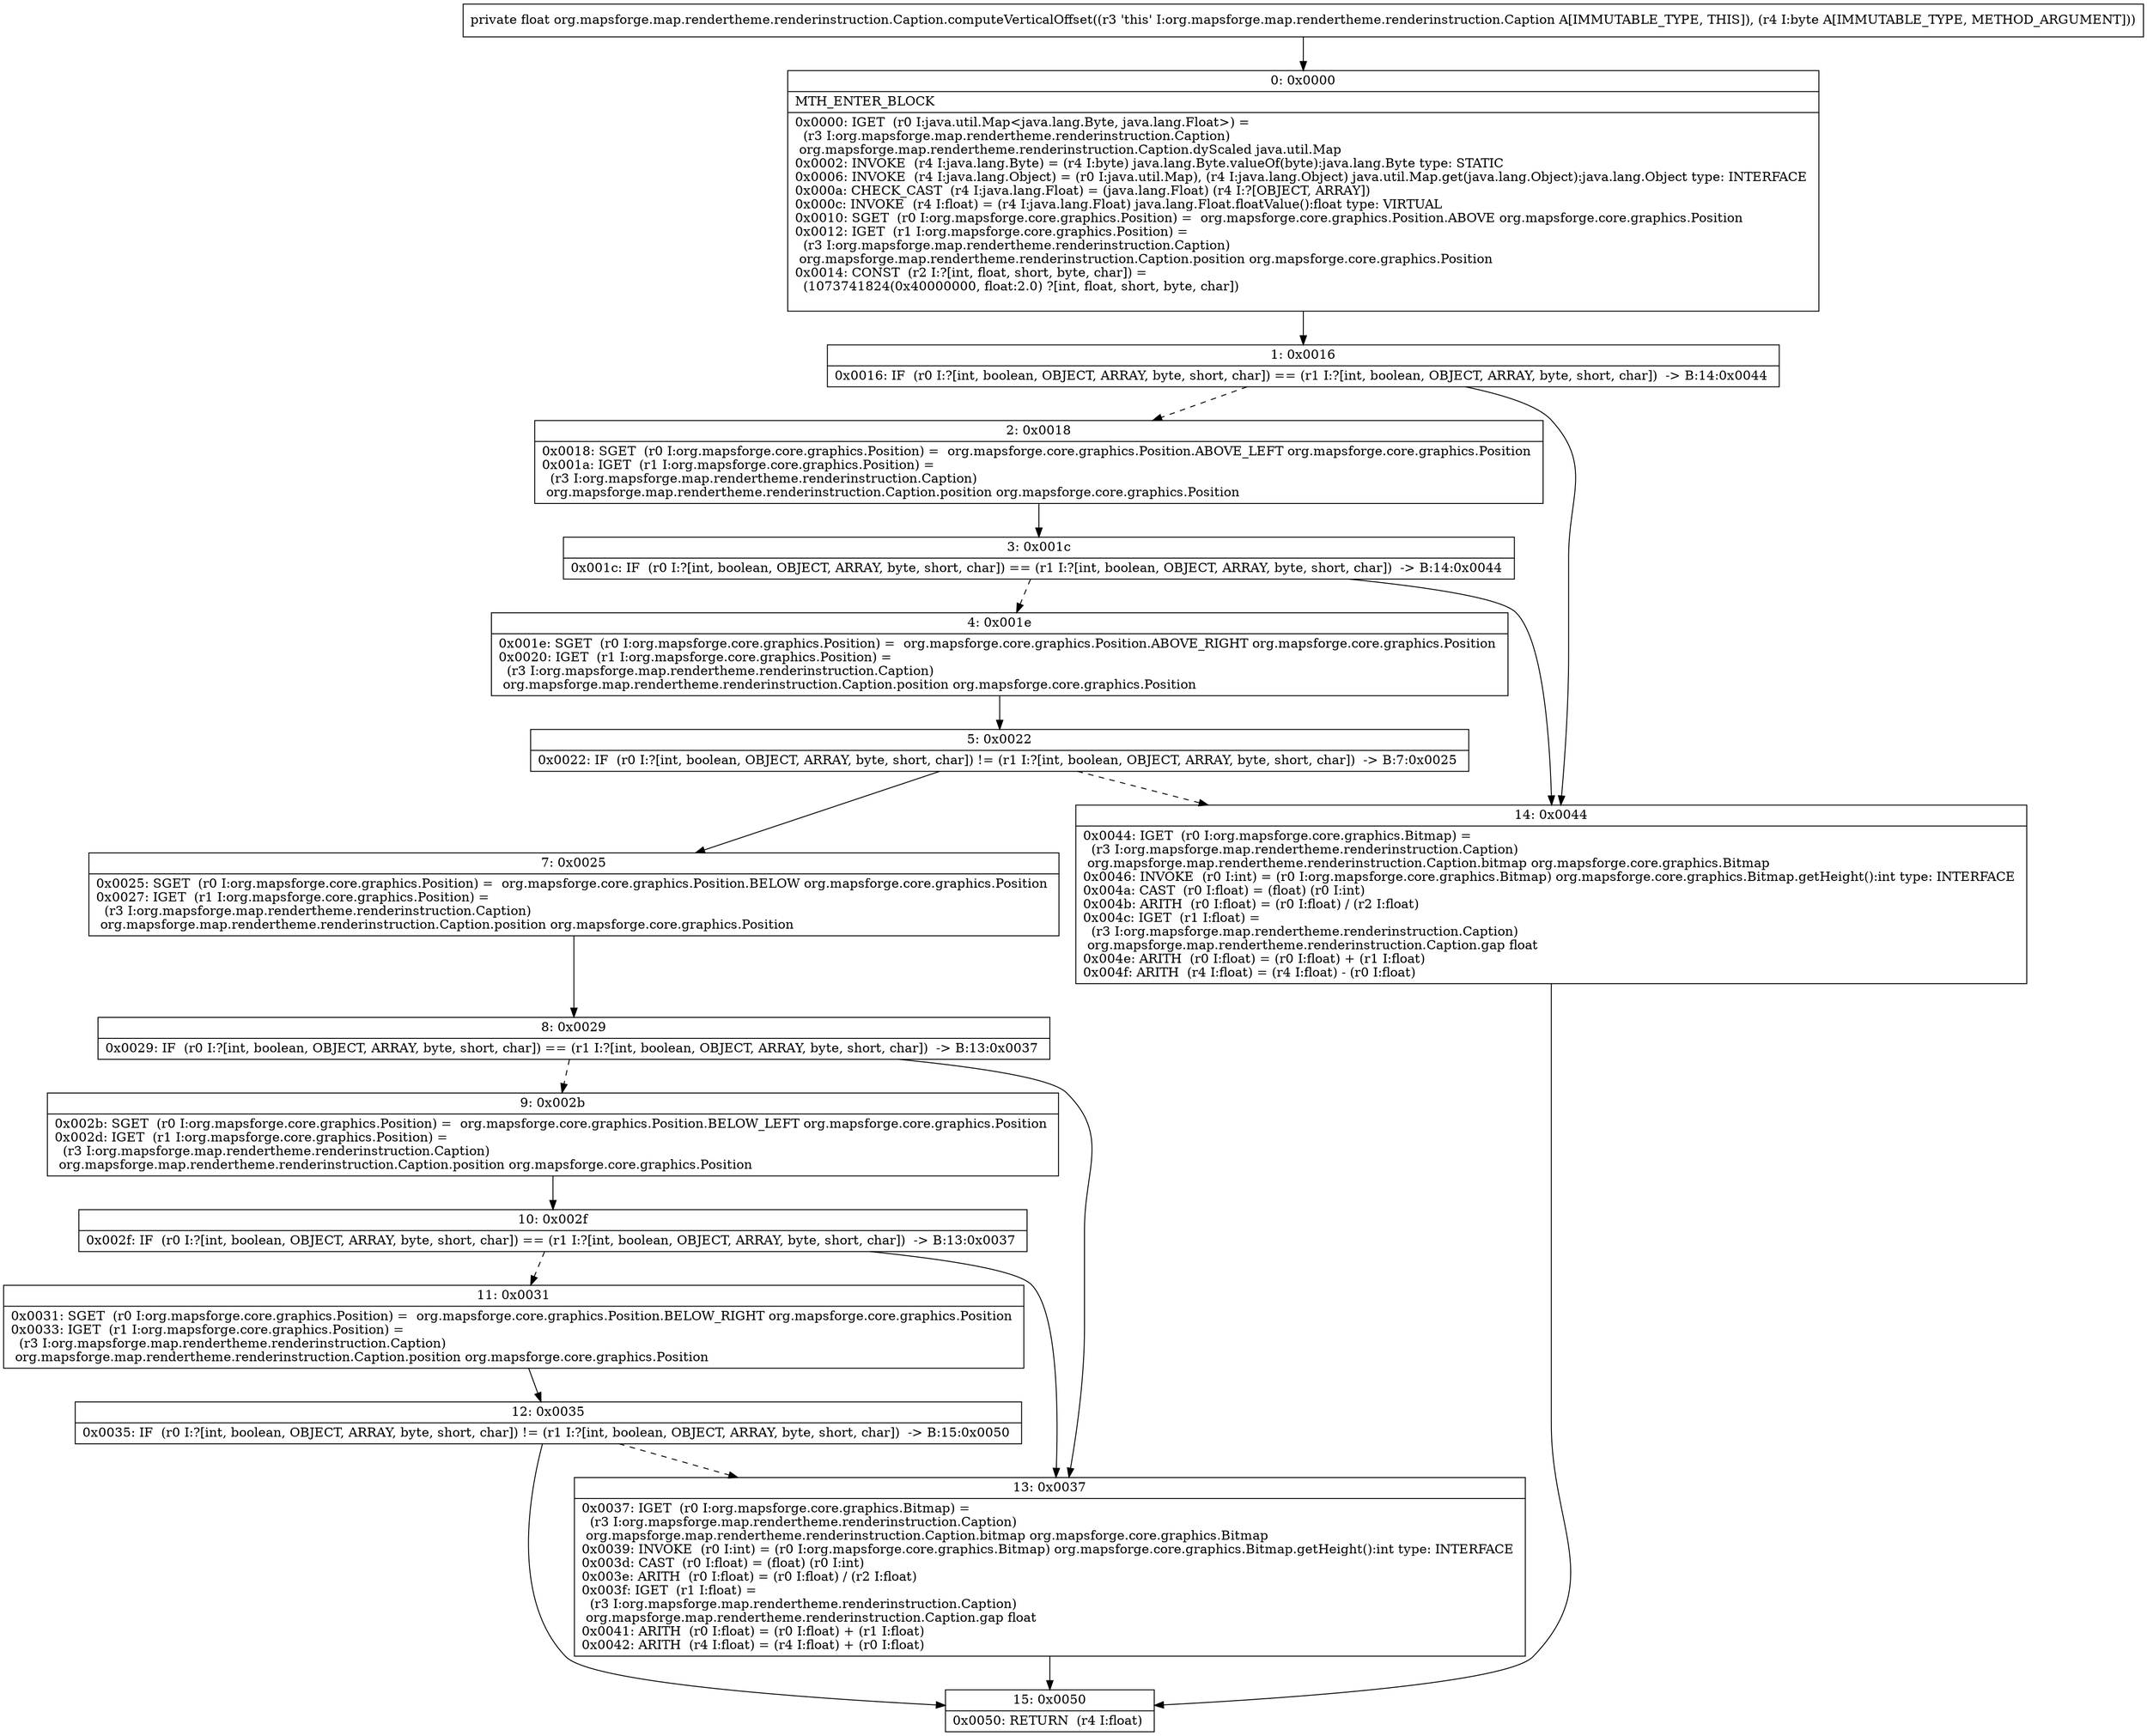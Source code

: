 digraph "CFG fororg.mapsforge.map.rendertheme.renderinstruction.Caption.computeVerticalOffset(B)F" {
Node_0 [shape=record,label="{0\:\ 0x0000|MTH_ENTER_BLOCK\l|0x0000: IGET  (r0 I:java.util.Map\<java.lang.Byte, java.lang.Float\>) = \l  (r3 I:org.mapsforge.map.rendertheme.renderinstruction.Caption)\l org.mapsforge.map.rendertheme.renderinstruction.Caption.dyScaled java.util.Map \l0x0002: INVOKE  (r4 I:java.lang.Byte) = (r4 I:byte) java.lang.Byte.valueOf(byte):java.lang.Byte type: STATIC \l0x0006: INVOKE  (r4 I:java.lang.Object) = (r0 I:java.util.Map), (r4 I:java.lang.Object) java.util.Map.get(java.lang.Object):java.lang.Object type: INTERFACE \l0x000a: CHECK_CAST  (r4 I:java.lang.Float) = (java.lang.Float) (r4 I:?[OBJECT, ARRAY]) \l0x000c: INVOKE  (r4 I:float) = (r4 I:java.lang.Float) java.lang.Float.floatValue():float type: VIRTUAL \l0x0010: SGET  (r0 I:org.mapsforge.core.graphics.Position) =  org.mapsforge.core.graphics.Position.ABOVE org.mapsforge.core.graphics.Position \l0x0012: IGET  (r1 I:org.mapsforge.core.graphics.Position) = \l  (r3 I:org.mapsforge.map.rendertheme.renderinstruction.Caption)\l org.mapsforge.map.rendertheme.renderinstruction.Caption.position org.mapsforge.core.graphics.Position \l0x0014: CONST  (r2 I:?[int, float, short, byte, char]) = \l  (1073741824(0x40000000, float:2.0) ?[int, float, short, byte, char])\l \l}"];
Node_1 [shape=record,label="{1\:\ 0x0016|0x0016: IF  (r0 I:?[int, boolean, OBJECT, ARRAY, byte, short, char]) == (r1 I:?[int, boolean, OBJECT, ARRAY, byte, short, char])  \-\> B:14:0x0044 \l}"];
Node_2 [shape=record,label="{2\:\ 0x0018|0x0018: SGET  (r0 I:org.mapsforge.core.graphics.Position) =  org.mapsforge.core.graphics.Position.ABOVE_LEFT org.mapsforge.core.graphics.Position \l0x001a: IGET  (r1 I:org.mapsforge.core.graphics.Position) = \l  (r3 I:org.mapsforge.map.rendertheme.renderinstruction.Caption)\l org.mapsforge.map.rendertheme.renderinstruction.Caption.position org.mapsforge.core.graphics.Position \l}"];
Node_3 [shape=record,label="{3\:\ 0x001c|0x001c: IF  (r0 I:?[int, boolean, OBJECT, ARRAY, byte, short, char]) == (r1 I:?[int, boolean, OBJECT, ARRAY, byte, short, char])  \-\> B:14:0x0044 \l}"];
Node_4 [shape=record,label="{4\:\ 0x001e|0x001e: SGET  (r0 I:org.mapsforge.core.graphics.Position) =  org.mapsforge.core.graphics.Position.ABOVE_RIGHT org.mapsforge.core.graphics.Position \l0x0020: IGET  (r1 I:org.mapsforge.core.graphics.Position) = \l  (r3 I:org.mapsforge.map.rendertheme.renderinstruction.Caption)\l org.mapsforge.map.rendertheme.renderinstruction.Caption.position org.mapsforge.core.graphics.Position \l}"];
Node_5 [shape=record,label="{5\:\ 0x0022|0x0022: IF  (r0 I:?[int, boolean, OBJECT, ARRAY, byte, short, char]) != (r1 I:?[int, boolean, OBJECT, ARRAY, byte, short, char])  \-\> B:7:0x0025 \l}"];
Node_7 [shape=record,label="{7\:\ 0x0025|0x0025: SGET  (r0 I:org.mapsforge.core.graphics.Position) =  org.mapsforge.core.graphics.Position.BELOW org.mapsforge.core.graphics.Position \l0x0027: IGET  (r1 I:org.mapsforge.core.graphics.Position) = \l  (r3 I:org.mapsforge.map.rendertheme.renderinstruction.Caption)\l org.mapsforge.map.rendertheme.renderinstruction.Caption.position org.mapsforge.core.graphics.Position \l}"];
Node_8 [shape=record,label="{8\:\ 0x0029|0x0029: IF  (r0 I:?[int, boolean, OBJECT, ARRAY, byte, short, char]) == (r1 I:?[int, boolean, OBJECT, ARRAY, byte, short, char])  \-\> B:13:0x0037 \l}"];
Node_9 [shape=record,label="{9\:\ 0x002b|0x002b: SGET  (r0 I:org.mapsforge.core.graphics.Position) =  org.mapsforge.core.graphics.Position.BELOW_LEFT org.mapsforge.core.graphics.Position \l0x002d: IGET  (r1 I:org.mapsforge.core.graphics.Position) = \l  (r3 I:org.mapsforge.map.rendertheme.renderinstruction.Caption)\l org.mapsforge.map.rendertheme.renderinstruction.Caption.position org.mapsforge.core.graphics.Position \l}"];
Node_10 [shape=record,label="{10\:\ 0x002f|0x002f: IF  (r0 I:?[int, boolean, OBJECT, ARRAY, byte, short, char]) == (r1 I:?[int, boolean, OBJECT, ARRAY, byte, short, char])  \-\> B:13:0x0037 \l}"];
Node_11 [shape=record,label="{11\:\ 0x0031|0x0031: SGET  (r0 I:org.mapsforge.core.graphics.Position) =  org.mapsforge.core.graphics.Position.BELOW_RIGHT org.mapsforge.core.graphics.Position \l0x0033: IGET  (r1 I:org.mapsforge.core.graphics.Position) = \l  (r3 I:org.mapsforge.map.rendertheme.renderinstruction.Caption)\l org.mapsforge.map.rendertheme.renderinstruction.Caption.position org.mapsforge.core.graphics.Position \l}"];
Node_12 [shape=record,label="{12\:\ 0x0035|0x0035: IF  (r0 I:?[int, boolean, OBJECT, ARRAY, byte, short, char]) != (r1 I:?[int, boolean, OBJECT, ARRAY, byte, short, char])  \-\> B:15:0x0050 \l}"];
Node_13 [shape=record,label="{13\:\ 0x0037|0x0037: IGET  (r0 I:org.mapsforge.core.graphics.Bitmap) = \l  (r3 I:org.mapsforge.map.rendertheme.renderinstruction.Caption)\l org.mapsforge.map.rendertheme.renderinstruction.Caption.bitmap org.mapsforge.core.graphics.Bitmap \l0x0039: INVOKE  (r0 I:int) = (r0 I:org.mapsforge.core.graphics.Bitmap) org.mapsforge.core.graphics.Bitmap.getHeight():int type: INTERFACE \l0x003d: CAST  (r0 I:float) = (float) (r0 I:int) \l0x003e: ARITH  (r0 I:float) = (r0 I:float) \/ (r2 I:float) \l0x003f: IGET  (r1 I:float) = \l  (r3 I:org.mapsforge.map.rendertheme.renderinstruction.Caption)\l org.mapsforge.map.rendertheme.renderinstruction.Caption.gap float \l0x0041: ARITH  (r0 I:float) = (r0 I:float) + (r1 I:float) \l0x0042: ARITH  (r4 I:float) = (r4 I:float) + (r0 I:float) \l}"];
Node_14 [shape=record,label="{14\:\ 0x0044|0x0044: IGET  (r0 I:org.mapsforge.core.graphics.Bitmap) = \l  (r3 I:org.mapsforge.map.rendertheme.renderinstruction.Caption)\l org.mapsforge.map.rendertheme.renderinstruction.Caption.bitmap org.mapsforge.core.graphics.Bitmap \l0x0046: INVOKE  (r0 I:int) = (r0 I:org.mapsforge.core.graphics.Bitmap) org.mapsforge.core.graphics.Bitmap.getHeight():int type: INTERFACE \l0x004a: CAST  (r0 I:float) = (float) (r0 I:int) \l0x004b: ARITH  (r0 I:float) = (r0 I:float) \/ (r2 I:float) \l0x004c: IGET  (r1 I:float) = \l  (r3 I:org.mapsforge.map.rendertheme.renderinstruction.Caption)\l org.mapsforge.map.rendertheme.renderinstruction.Caption.gap float \l0x004e: ARITH  (r0 I:float) = (r0 I:float) + (r1 I:float) \l0x004f: ARITH  (r4 I:float) = (r4 I:float) \- (r0 I:float) \l}"];
Node_15 [shape=record,label="{15\:\ 0x0050|0x0050: RETURN  (r4 I:float) \l}"];
MethodNode[shape=record,label="{private float org.mapsforge.map.rendertheme.renderinstruction.Caption.computeVerticalOffset((r3 'this' I:org.mapsforge.map.rendertheme.renderinstruction.Caption A[IMMUTABLE_TYPE, THIS]), (r4 I:byte A[IMMUTABLE_TYPE, METHOD_ARGUMENT])) }"];
MethodNode -> Node_0;
Node_0 -> Node_1;
Node_1 -> Node_2[style=dashed];
Node_1 -> Node_14;
Node_2 -> Node_3;
Node_3 -> Node_4[style=dashed];
Node_3 -> Node_14;
Node_4 -> Node_5;
Node_5 -> Node_7;
Node_5 -> Node_14[style=dashed];
Node_7 -> Node_8;
Node_8 -> Node_9[style=dashed];
Node_8 -> Node_13;
Node_9 -> Node_10;
Node_10 -> Node_11[style=dashed];
Node_10 -> Node_13;
Node_11 -> Node_12;
Node_12 -> Node_13[style=dashed];
Node_12 -> Node_15;
Node_13 -> Node_15;
Node_14 -> Node_15;
}

